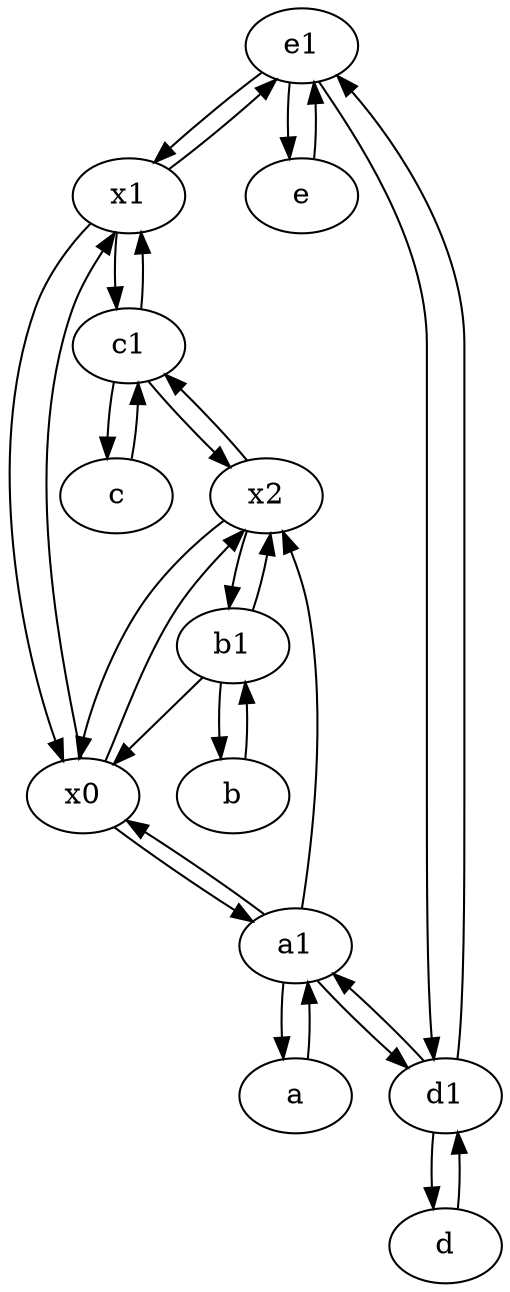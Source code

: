 digraph  {
	e1 [pos="25,45!"];
	b [pos="50,20!"];
	a [pos="40,10!"];
	x1;
	c [pos="20,10!"];
	e [pos="30,50!"];
	d1 [pos="25,30!"];
	d [pos="20,30!"];
	x2;
	a1 [pos="40,15!"];
	x0;
	b1 [pos="45,20!"];
	c1 [pos="30,15!"];
	c1 -> c;
	x2 -> b1;
	e -> e1;
	a1 -> a;
	a1 -> d1;
	x1 -> x0;
	x2 -> c1;
	e1 -> d1;
	e1 -> x1;
	e1 -> e;
	d1 -> a1;
	b1 -> x0;
	x0 -> a1;
	a1 -> x0;
	d1 -> e1;
	x1 -> e1;
	c1 -> x1;
	x2 -> x0;
	x0 -> x2;
	b1 -> b;
	b -> b1;
	b1 -> x2;
	d1 -> d;
	d -> d1;
	a1 -> x2;
	c -> c1;
	x1 -> c1;
	c1 -> x2;
	a -> a1;
	x0 -> x1;

	}